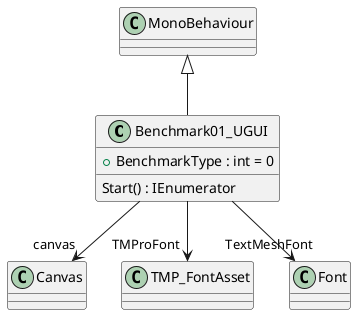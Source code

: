 @startuml
class Benchmark01_UGUI {
    + BenchmarkType : int = 0
    Start() : IEnumerator
}
MonoBehaviour <|-- Benchmark01_UGUI
Benchmark01_UGUI --> "canvas" Canvas
Benchmark01_UGUI --> "TMProFont" TMP_FontAsset
Benchmark01_UGUI --> "TextMeshFont" Font
@enduml
